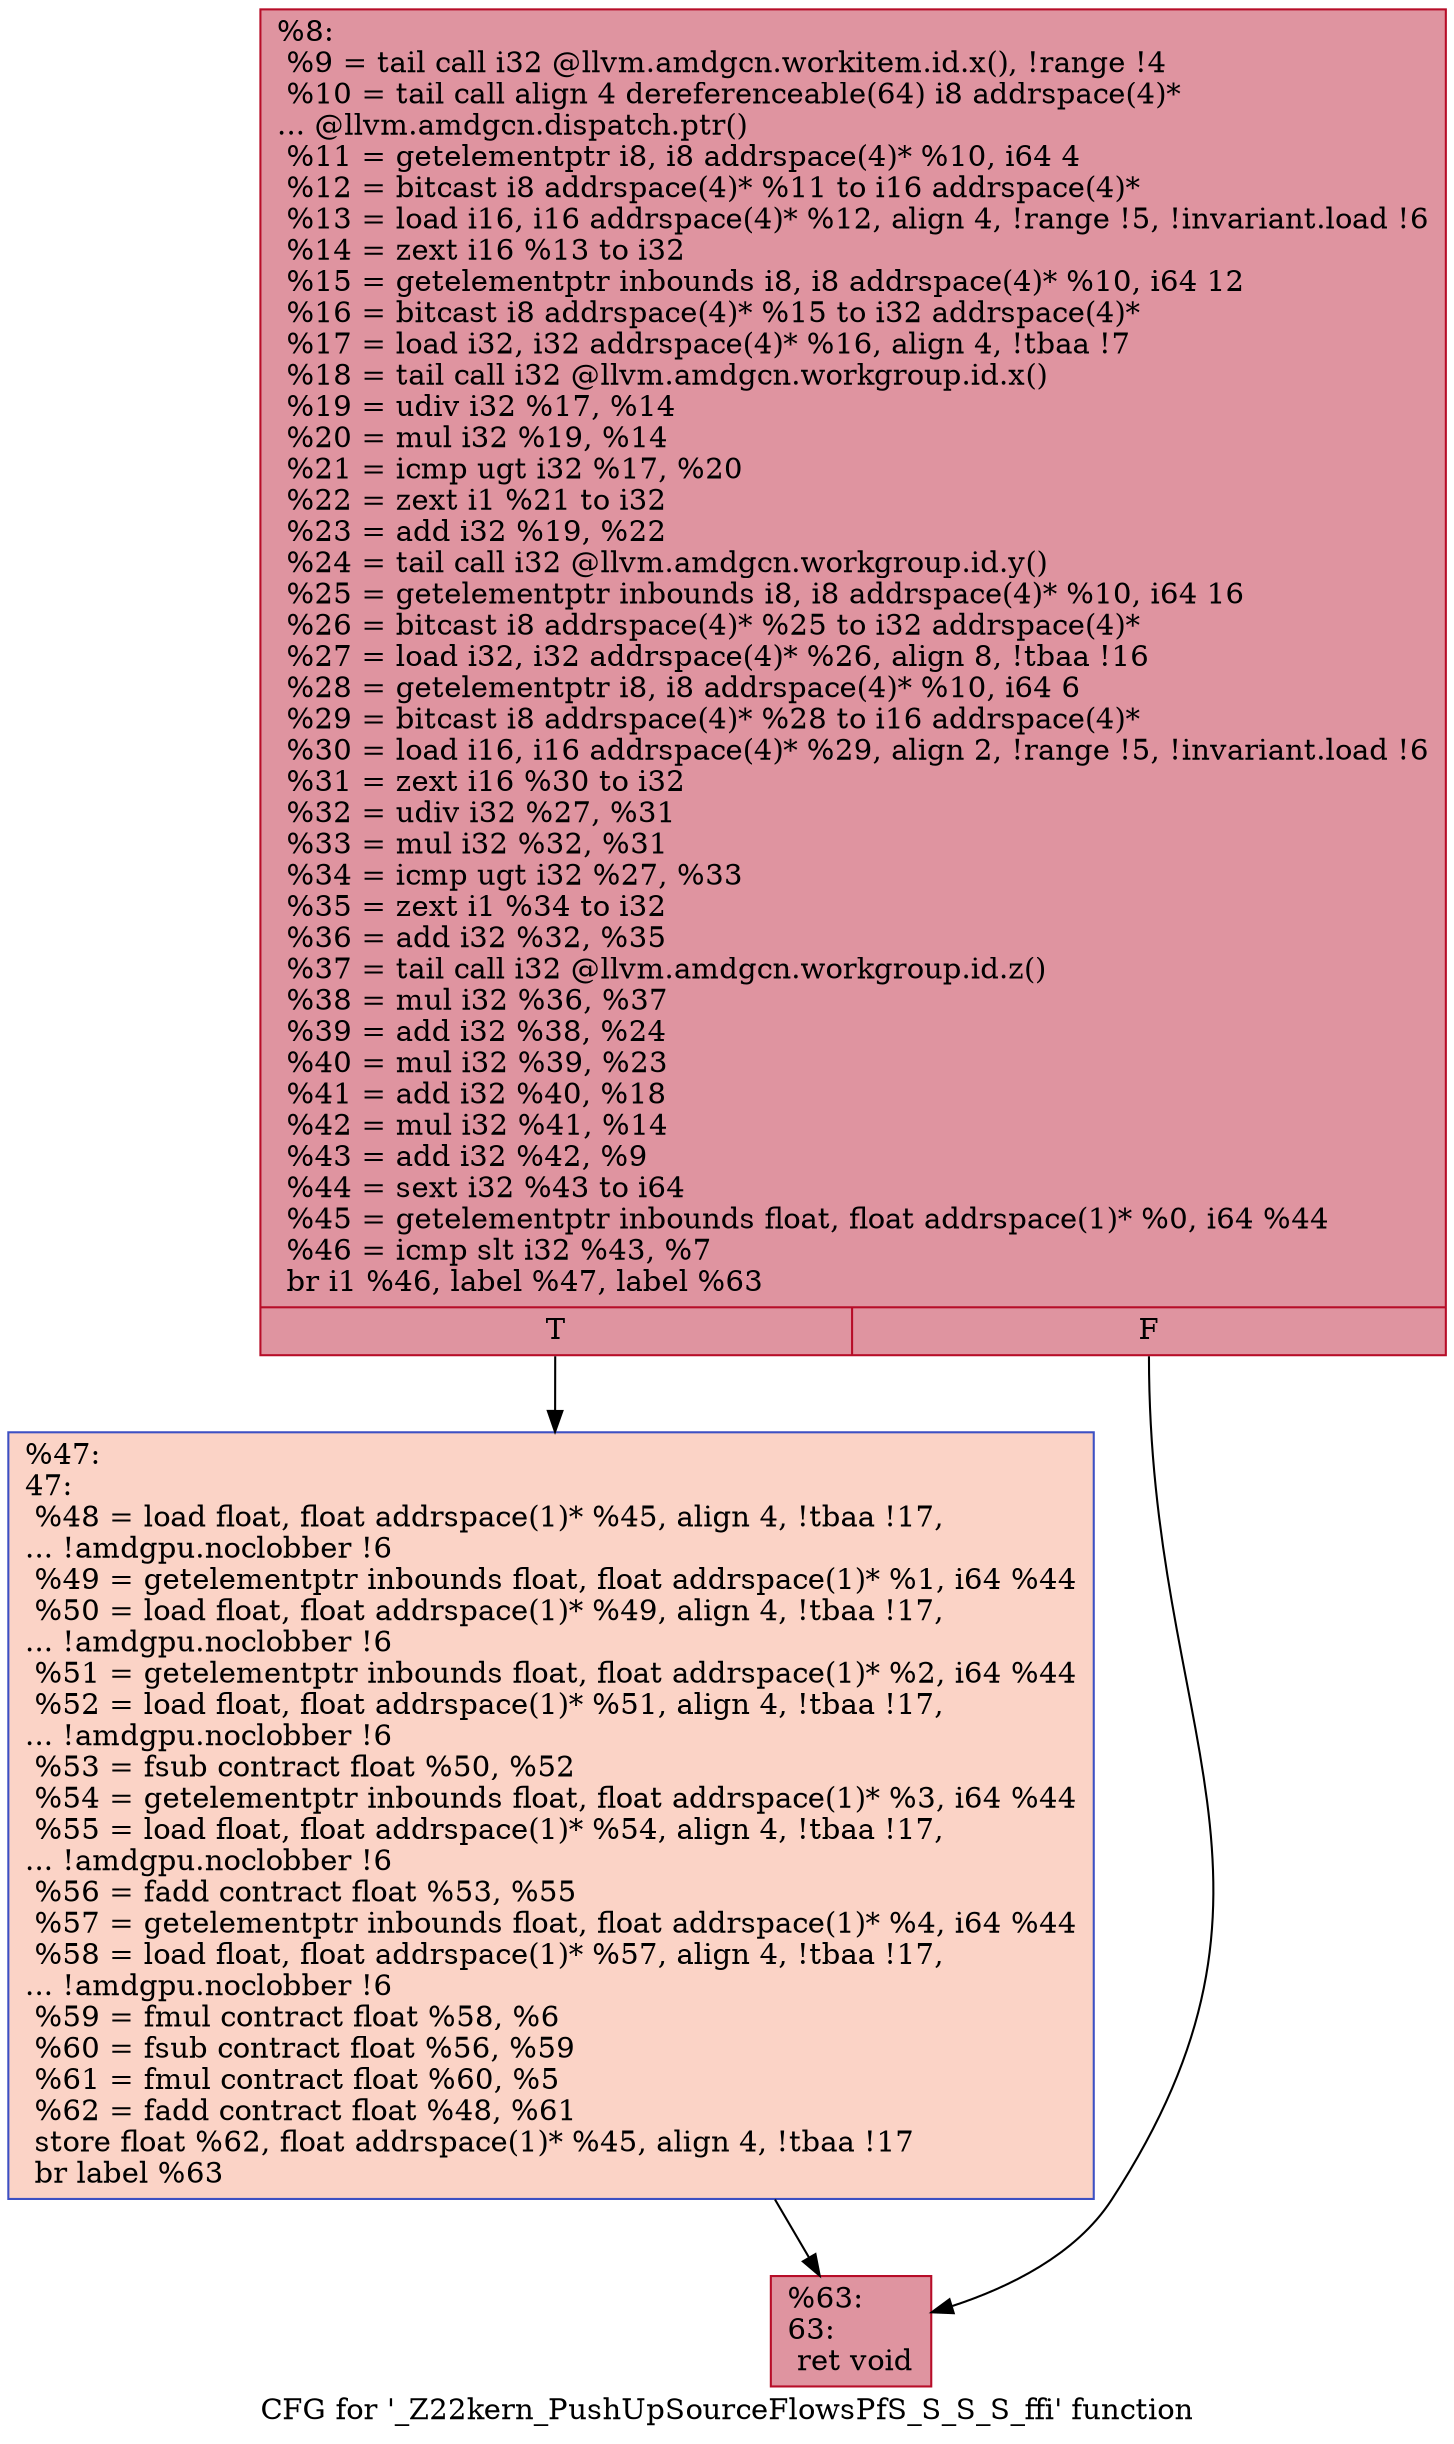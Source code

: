 digraph "CFG for '_Z22kern_PushUpSourceFlowsPfS_S_S_S_ffi' function" {
	label="CFG for '_Z22kern_PushUpSourceFlowsPfS_S_S_S_ffi' function";

	Node0x5be5bc0 [shape=record,color="#b70d28ff", style=filled, fillcolor="#b70d2870",label="{%8:\l  %9 = tail call i32 @llvm.amdgcn.workitem.id.x(), !range !4\l  %10 = tail call align 4 dereferenceable(64) i8 addrspace(4)*\l... @llvm.amdgcn.dispatch.ptr()\l  %11 = getelementptr i8, i8 addrspace(4)* %10, i64 4\l  %12 = bitcast i8 addrspace(4)* %11 to i16 addrspace(4)*\l  %13 = load i16, i16 addrspace(4)* %12, align 4, !range !5, !invariant.load !6\l  %14 = zext i16 %13 to i32\l  %15 = getelementptr inbounds i8, i8 addrspace(4)* %10, i64 12\l  %16 = bitcast i8 addrspace(4)* %15 to i32 addrspace(4)*\l  %17 = load i32, i32 addrspace(4)* %16, align 4, !tbaa !7\l  %18 = tail call i32 @llvm.amdgcn.workgroup.id.x()\l  %19 = udiv i32 %17, %14\l  %20 = mul i32 %19, %14\l  %21 = icmp ugt i32 %17, %20\l  %22 = zext i1 %21 to i32\l  %23 = add i32 %19, %22\l  %24 = tail call i32 @llvm.amdgcn.workgroup.id.y()\l  %25 = getelementptr inbounds i8, i8 addrspace(4)* %10, i64 16\l  %26 = bitcast i8 addrspace(4)* %25 to i32 addrspace(4)*\l  %27 = load i32, i32 addrspace(4)* %26, align 8, !tbaa !16\l  %28 = getelementptr i8, i8 addrspace(4)* %10, i64 6\l  %29 = bitcast i8 addrspace(4)* %28 to i16 addrspace(4)*\l  %30 = load i16, i16 addrspace(4)* %29, align 2, !range !5, !invariant.load !6\l  %31 = zext i16 %30 to i32\l  %32 = udiv i32 %27, %31\l  %33 = mul i32 %32, %31\l  %34 = icmp ugt i32 %27, %33\l  %35 = zext i1 %34 to i32\l  %36 = add i32 %32, %35\l  %37 = tail call i32 @llvm.amdgcn.workgroup.id.z()\l  %38 = mul i32 %36, %37\l  %39 = add i32 %38, %24\l  %40 = mul i32 %39, %23\l  %41 = add i32 %40, %18\l  %42 = mul i32 %41, %14\l  %43 = add i32 %42, %9\l  %44 = sext i32 %43 to i64\l  %45 = getelementptr inbounds float, float addrspace(1)* %0, i64 %44\l  %46 = icmp slt i32 %43, %7\l  br i1 %46, label %47, label %63\l|{<s0>T|<s1>F}}"];
	Node0x5be5bc0:s0 -> Node0x5be9d70;
	Node0x5be5bc0:s1 -> Node0x5be9e00;
	Node0x5be9d70 [shape=record,color="#3d50c3ff", style=filled, fillcolor="#f59c7d70",label="{%47:\l47:                                               \l  %48 = load float, float addrspace(1)* %45, align 4, !tbaa !17,\l... !amdgpu.noclobber !6\l  %49 = getelementptr inbounds float, float addrspace(1)* %1, i64 %44\l  %50 = load float, float addrspace(1)* %49, align 4, !tbaa !17,\l... !amdgpu.noclobber !6\l  %51 = getelementptr inbounds float, float addrspace(1)* %2, i64 %44\l  %52 = load float, float addrspace(1)* %51, align 4, !tbaa !17,\l... !amdgpu.noclobber !6\l  %53 = fsub contract float %50, %52\l  %54 = getelementptr inbounds float, float addrspace(1)* %3, i64 %44\l  %55 = load float, float addrspace(1)* %54, align 4, !tbaa !17,\l... !amdgpu.noclobber !6\l  %56 = fadd contract float %53, %55\l  %57 = getelementptr inbounds float, float addrspace(1)* %4, i64 %44\l  %58 = load float, float addrspace(1)* %57, align 4, !tbaa !17,\l... !amdgpu.noclobber !6\l  %59 = fmul contract float %58, %6\l  %60 = fsub contract float %56, %59\l  %61 = fmul contract float %60, %5\l  %62 = fadd contract float %48, %61\l  store float %62, float addrspace(1)* %45, align 4, !tbaa !17\l  br label %63\l}"];
	Node0x5be9d70 -> Node0x5be9e00;
	Node0x5be9e00 [shape=record,color="#b70d28ff", style=filled, fillcolor="#b70d2870",label="{%63:\l63:                                               \l  ret void\l}"];
}
